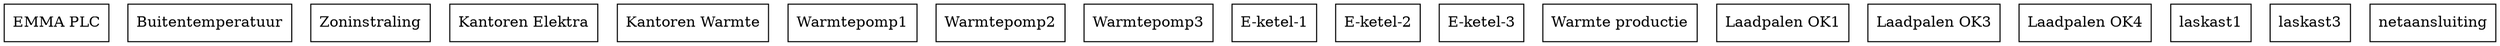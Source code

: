 digraph{
    "EMMA PLC" [shape=box];
    "Buitentemperatuur" [shape=box];
    "Zoninstraling" [shape=box];
    "Kantoren Elektra" [shape=box];
    "Kantoren Warmte" [shape=box];
    "Warmtepomp1" [shape=box];
    "Warmtepomp2" [shape=box];
    "Warmtepomp3" [shape=box];
    "E-ketel-1" [shape=box];
    "E-ketel-2" [shape=box];
    "E-ketel-3" [shape=box];
    "Warmte productie" [shape=box];
    "Laadpalen OK1" [shape=box];
    "Laadpalen OK3" [shape=box];
    "Laadpalen OK4" [shape=box];
    "laskast1" [shape=box];
    "laskast3" [shape=box];
    "netaansluiting" [shape=box];
}